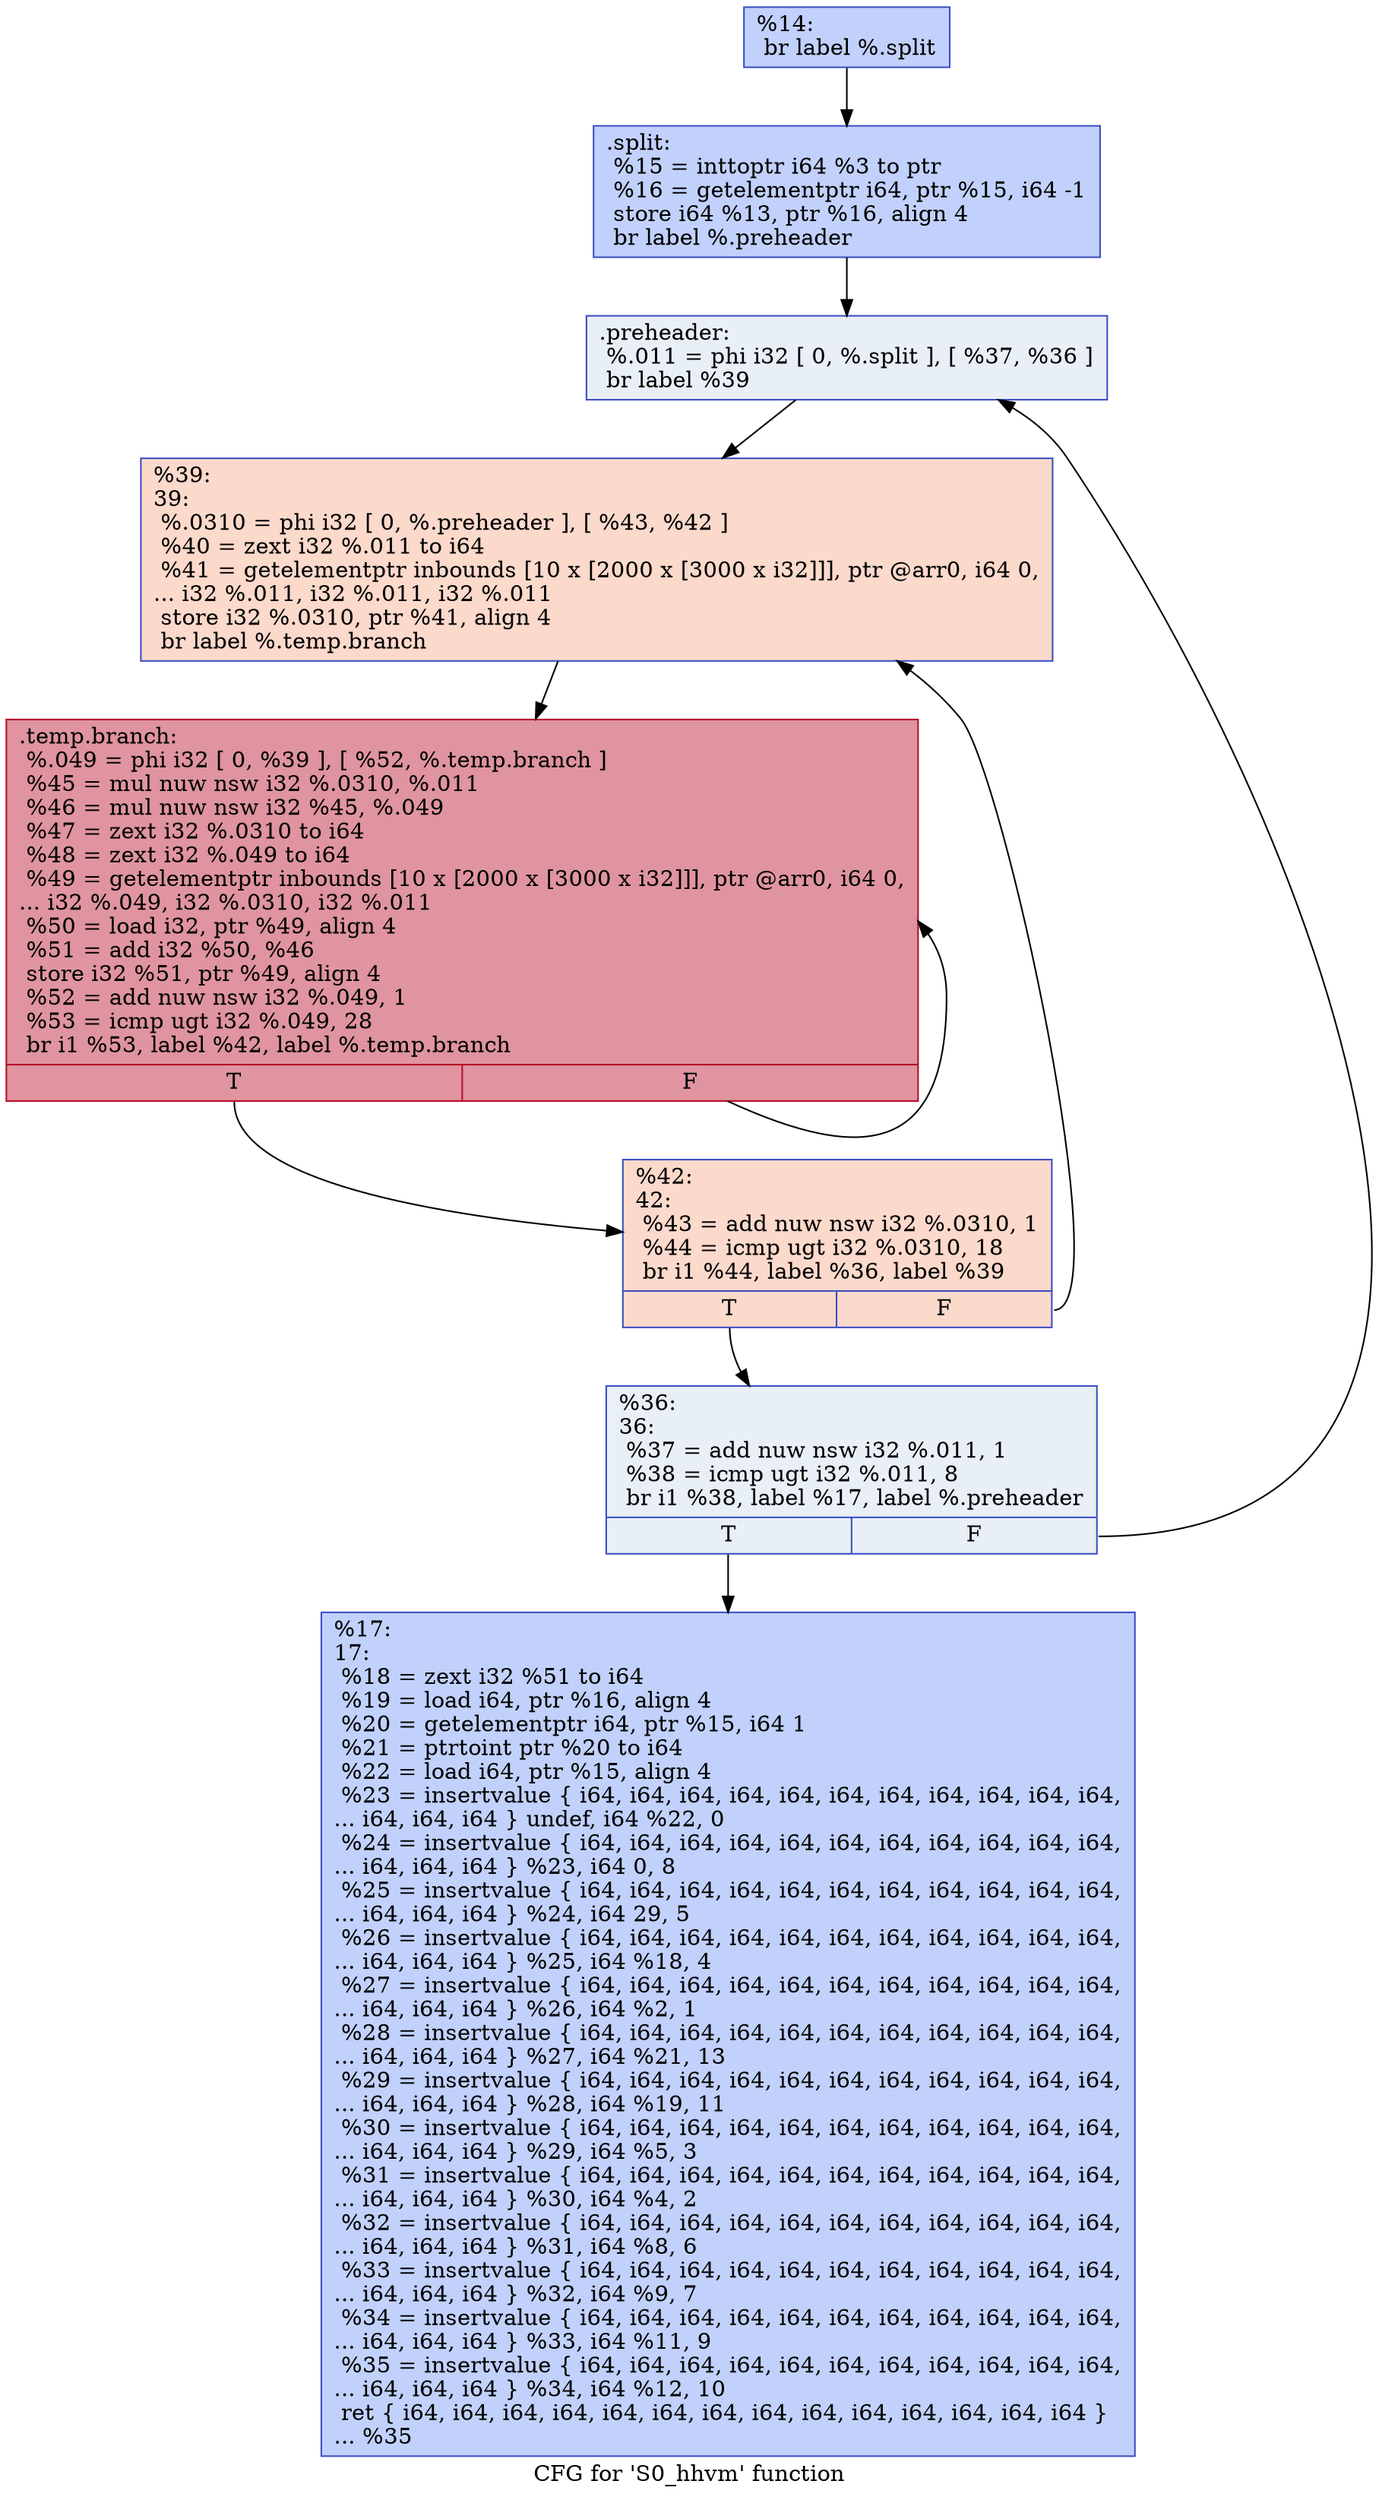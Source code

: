 digraph "CFG for 'S0_hhvm' function" {
	label="CFG for 'S0_hhvm' function";

	Node0x5573602dc4c0 [shape=record,color="#3d50c3ff", style=filled, fillcolor="#7396f570",label="{%14:\l  br label %.split\l}"];
	Node0x5573602dc4c0 -> Node0x5573602dc550;
	Node0x5573602dc550 [shape=record,color="#3d50c3ff", style=filled, fillcolor="#7396f570",label="{.split:                                           \l  %15 = inttoptr i64 %3 to ptr\l  %16 = getelementptr i64, ptr %15, i64 -1\l  store i64 %13, ptr %16, align 4\l  br label %.preheader\l}"];
	Node0x5573602dc550 -> Node0x5573602dc860;
	Node0x5573602dc860 [shape=record,color="#3d50c3ff", style=filled, fillcolor="#cedaeb70",label="{.preheader:                                       \l  %.011 = phi i32 [ 0, %.split ], [ %37, %36 ]\l  br label %39\l}"];
	Node0x5573602dc860 -> Node0x5573602dca90;
	Node0x5573602dcb90 [shape=record,color="#3d50c3ff", style=filled, fillcolor="#7396f570",label="{%17:\l17:                                               \l  %18 = zext i32 %51 to i64\l  %19 = load i64, ptr %16, align 4\l  %20 = getelementptr i64, ptr %15, i64 1\l  %21 = ptrtoint ptr %20 to i64\l  %22 = load i64, ptr %15, align 4\l  %23 = insertvalue \{ i64, i64, i64, i64, i64, i64, i64, i64, i64, i64, i64,\l... i64, i64, i64 \} undef, i64 %22, 0\l  %24 = insertvalue \{ i64, i64, i64, i64, i64, i64, i64, i64, i64, i64, i64,\l... i64, i64, i64 \} %23, i64 0, 8\l  %25 = insertvalue \{ i64, i64, i64, i64, i64, i64, i64, i64, i64, i64, i64,\l... i64, i64, i64 \} %24, i64 29, 5\l  %26 = insertvalue \{ i64, i64, i64, i64, i64, i64, i64, i64, i64, i64, i64,\l... i64, i64, i64 \} %25, i64 %18, 4\l  %27 = insertvalue \{ i64, i64, i64, i64, i64, i64, i64, i64, i64, i64, i64,\l... i64, i64, i64 \} %26, i64 %2, 1\l  %28 = insertvalue \{ i64, i64, i64, i64, i64, i64, i64, i64, i64, i64, i64,\l... i64, i64, i64 \} %27, i64 %21, 13\l  %29 = insertvalue \{ i64, i64, i64, i64, i64, i64, i64, i64, i64, i64, i64,\l... i64, i64, i64 \} %28, i64 %19, 11\l  %30 = insertvalue \{ i64, i64, i64, i64, i64, i64, i64, i64, i64, i64, i64,\l... i64, i64, i64 \} %29, i64 %5, 3\l  %31 = insertvalue \{ i64, i64, i64, i64, i64, i64, i64, i64, i64, i64, i64,\l... i64, i64, i64 \} %30, i64 %4, 2\l  %32 = insertvalue \{ i64, i64, i64, i64, i64, i64, i64, i64, i64, i64, i64,\l... i64, i64, i64 \} %31, i64 %8, 6\l  %33 = insertvalue \{ i64, i64, i64, i64, i64, i64, i64, i64, i64, i64, i64,\l... i64, i64, i64 \} %32, i64 %9, 7\l  %34 = insertvalue \{ i64, i64, i64, i64, i64, i64, i64, i64, i64, i64, i64,\l... i64, i64, i64 \} %33, i64 %11, 9\l  %35 = insertvalue \{ i64, i64, i64, i64, i64, i64, i64, i64, i64, i64, i64,\l... i64, i64, i64 \} %34, i64 %12, 10\l  ret \{ i64, i64, i64, i64, i64, i64, i64, i64, i64, i64, i64, i64, i64, i64 \}\l... %35\l}"];
	Node0x5573602dc9b0 [shape=record,color="#3d50c3ff", style=filled, fillcolor="#cedaeb70",label="{%36:\l36:                                               \l  %37 = add nuw nsw i32 %.011, 1\l  %38 = icmp ugt i32 %.011, 8\l  br i1 %38, label %17, label %.preheader\l|{<s0>T|<s1>F}}"];
	Node0x5573602dc9b0:s0 -> Node0x5573602dcb90;
	Node0x5573602dc9b0:s1 -> Node0x5573602dc860;
	Node0x5573602dca90 [shape=record,color="#3d50c3ff", style=filled, fillcolor="#f7a88970",label="{%39:\l39:                                               \l  %.0310 = phi i32 [ 0, %.preheader ], [ %43, %42 ]\l  %40 = zext i32 %.011 to i64\l  %41 = getelementptr inbounds [10 x [2000 x [3000 x i32]]], ptr @arr0, i64 0,\l... i32 %.011, i32 %.011, i32 %.011\l  store i32 %.0310, ptr %41, align 4\l  br label %.temp.branch\l}"];
	Node0x5573602dca90 -> Node0x5573602de280;
	Node0x5573602ddff0 [shape=record,color="#3d50c3ff", style=filled, fillcolor="#f7a88970",label="{%42:\l42:                                               \l  %43 = add nuw nsw i32 %.0310, 1\l  %44 = icmp ugt i32 %.0310, 18\l  br i1 %44, label %36, label %39\l|{<s0>T|<s1>F}}"];
	Node0x5573602ddff0:s0 -> Node0x5573602dc9b0;
	Node0x5573602ddff0:s1 -> Node0x5573602dca90;
	Node0x5573602de280 [shape=record,color="#b70d28ff", style=filled, fillcolor="#b70d2870",label="{.temp.branch:                                     \l  %.049 = phi i32 [ 0, %39 ], [ %52, %.temp.branch ]\l  %45 = mul nuw nsw i32 %.0310, %.011\l  %46 = mul nuw nsw i32 %45, %.049\l  %47 = zext i32 %.0310 to i64\l  %48 = zext i32 %.049 to i64\l  %49 = getelementptr inbounds [10 x [2000 x [3000 x i32]]], ptr @arr0, i64 0,\l... i32 %.049, i32 %.0310, i32 %.011\l  %50 = load i32, ptr %49, align 4\l  %51 = add i32 %50, %46\l  store i32 %51, ptr %49, align 4\l  %52 = add nuw nsw i32 %.049, 1\l  %53 = icmp ugt i32 %.049, 28\l  br i1 %53, label %42, label %.temp.branch\l|{<s0>T|<s1>F}}"];
	Node0x5573602de280:s0 -> Node0x5573602ddff0;
	Node0x5573602de280:s1 -> Node0x5573602de280;
}
